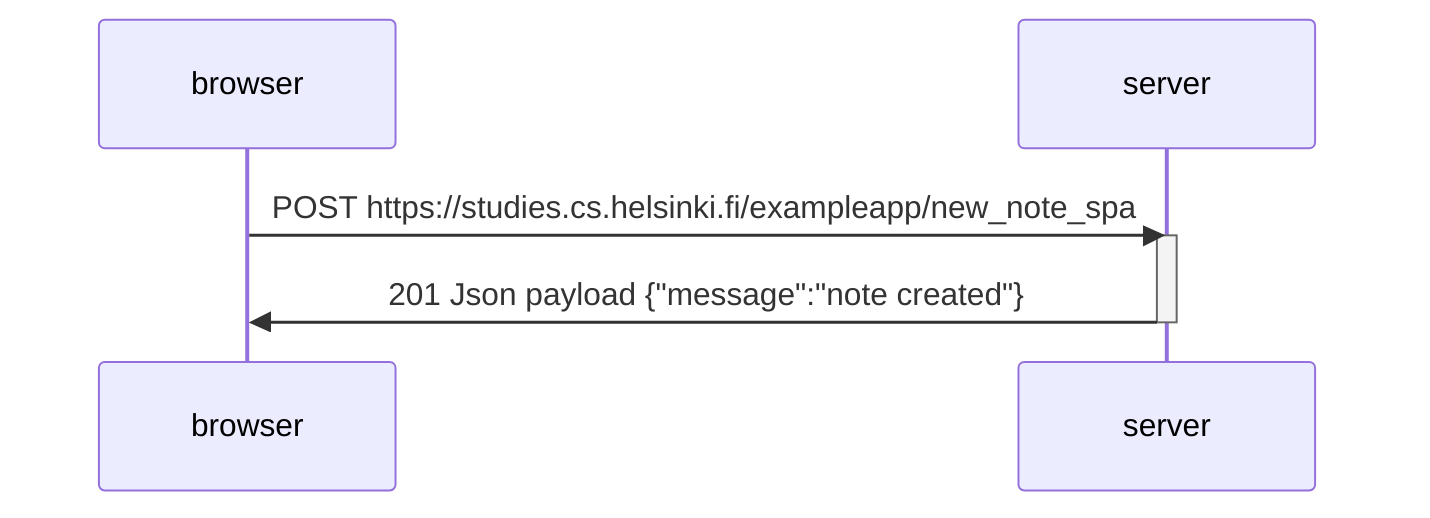 sequenceDiagram
    participant browser
    participant server

    browser->>server: POST https://studies.cs.helsinki.fi/exampleapp/new_note_spa
    activate server
    server->>browser: 201 Json payload {"message":"note created"}
    deactivate server